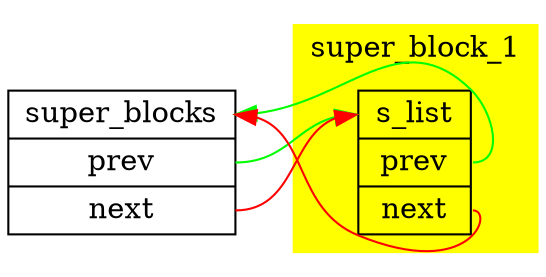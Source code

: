 digraph g{
    graph [
        rankdir = "LR"
    ];


    "super_blocks" [
        label = "<name> super_blocks| <prev> prev | <next> next"
        shape = "record"
    ];

    subgraph cluster_0 {
        style=filled;
        color=yellow;
    

        "s_list_1" [
            label = "<name> s_list | <prev> prev | <next> next"
            shape = "record"
        ]
        label = "super_block_1";
  }


    "super_blocks":prev -> "s_list_1":name [
        id = 0
        color=green
    ];
    "super_blocks":next -> "s_list_1":name [
        id = 1
        color=red
    ];

    "s_list_1":prev:e -> "super_blocks":name [
        id = 2
        color=green
    ];
     "s_list_1":next:e -> "super_blocks":name [
        id = 3
        color=red
    ];


}